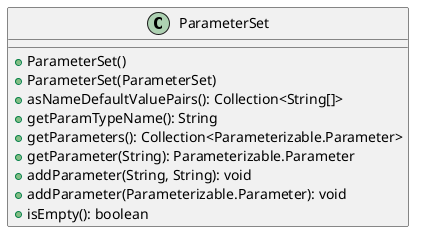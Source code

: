 @startuml

    class ParameterSet [[ParameterSet.html]] {
        +ParameterSet()
        +ParameterSet(ParameterSet)
        +asNameDefaultValuePairs(): Collection<String[]>
        +getParamTypeName(): String
        +getParameters(): Collection<Parameterizable.Parameter>
        +getParameter(String): Parameterizable.Parameter
        +addParameter(String, String): void
        +addParameter(Parameterizable.Parameter): void
        +isEmpty(): boolean
    }

@enduml
